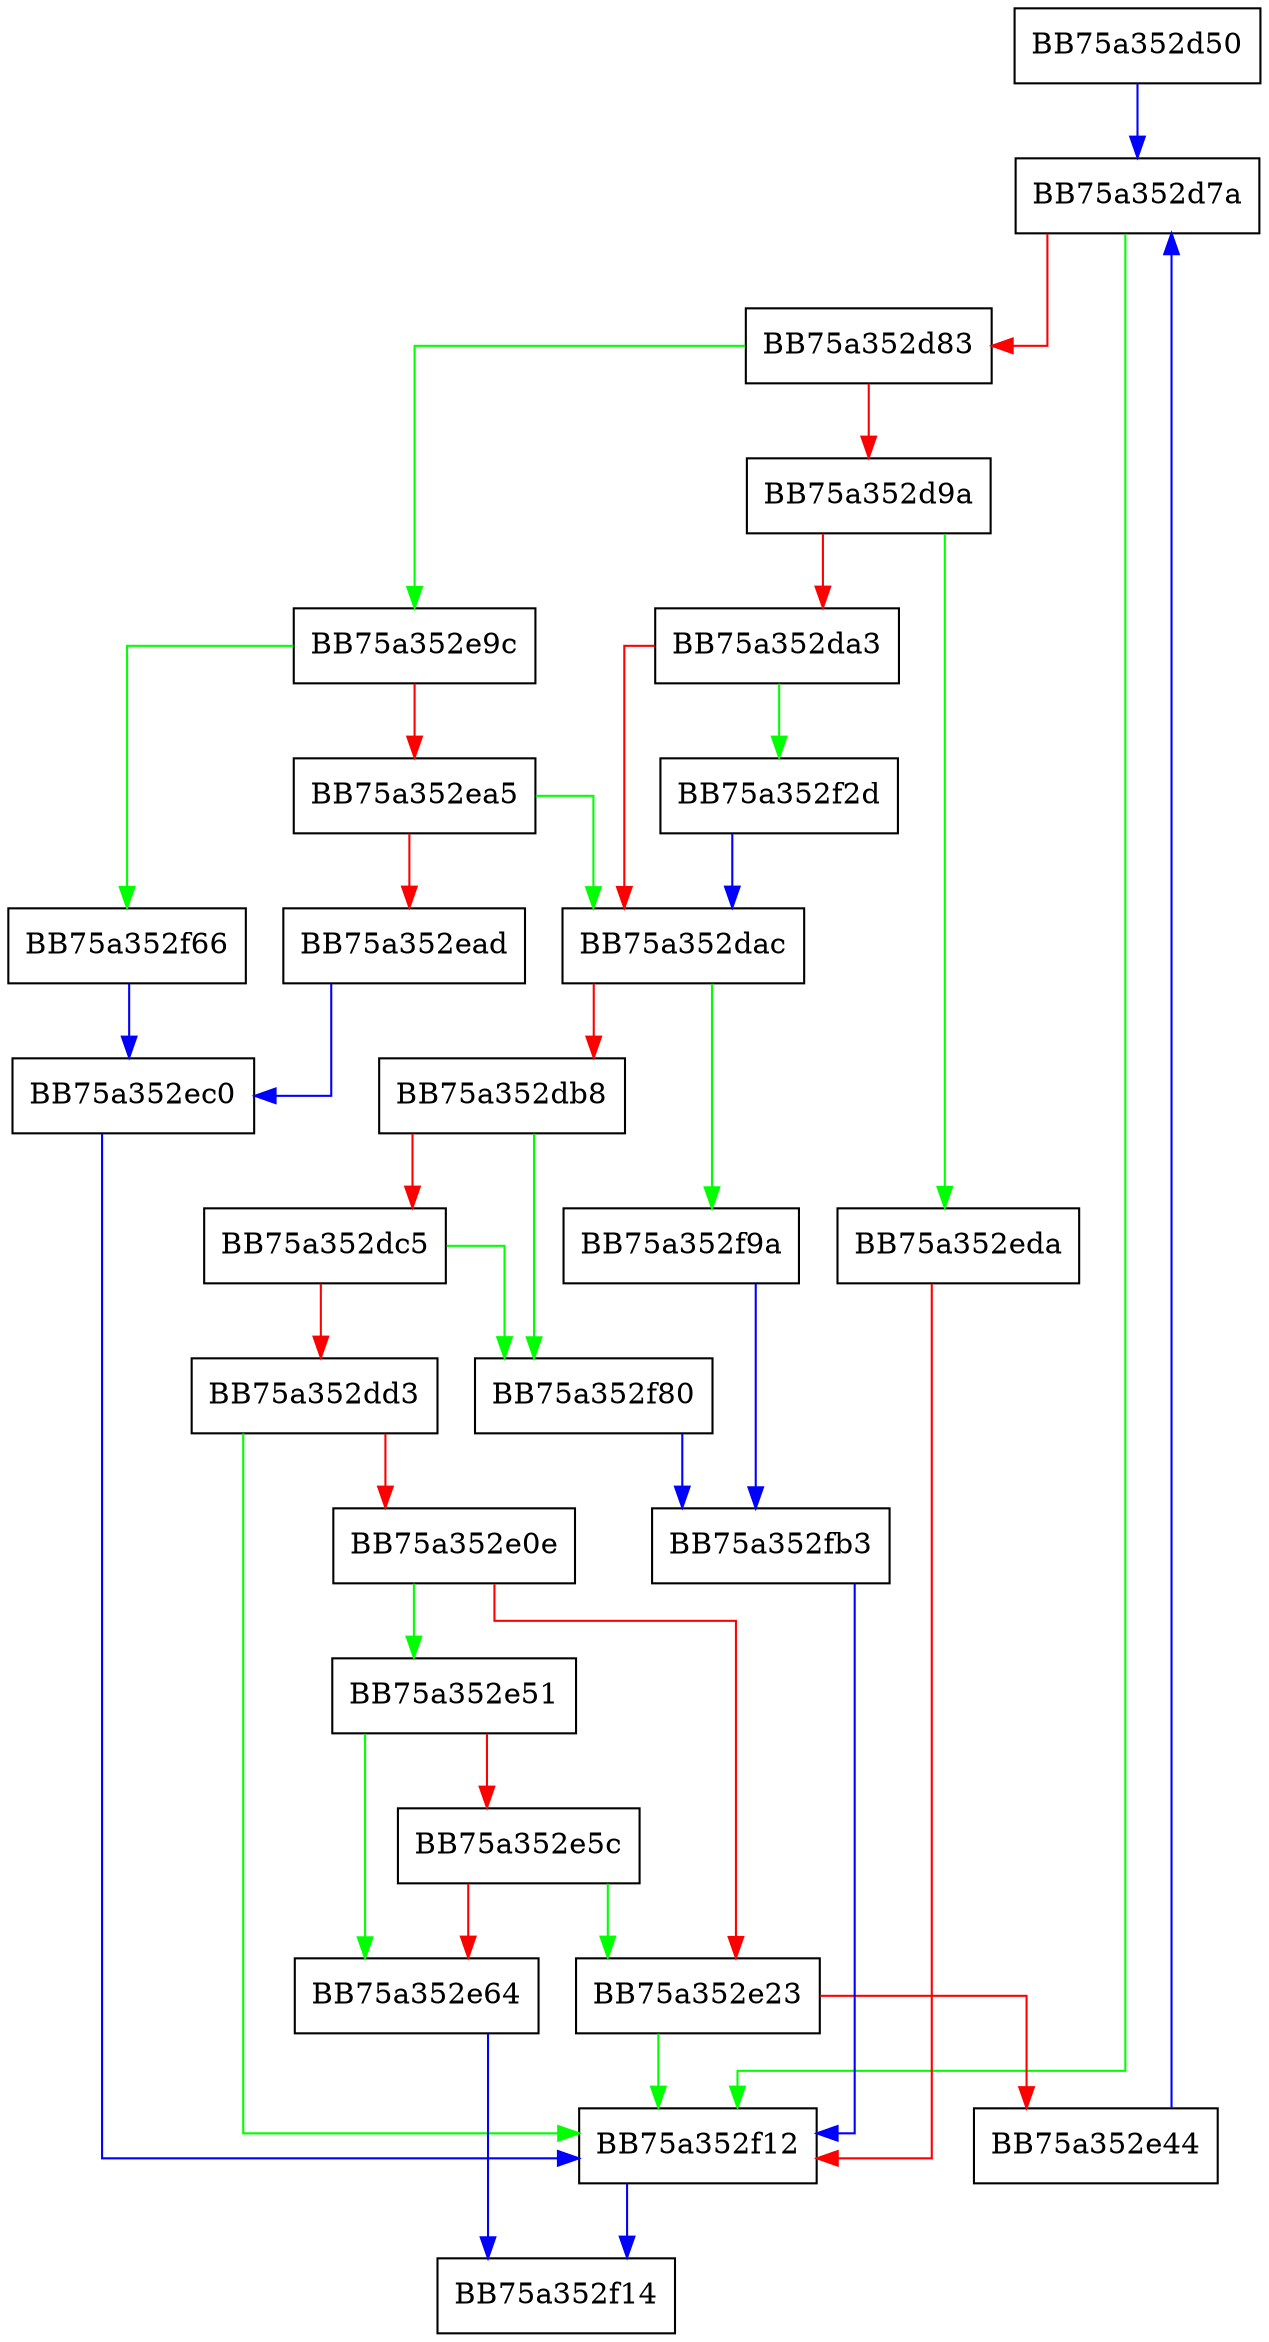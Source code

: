 digraph _validate_dtrees32 {
  node [shape="box"];
  graph [splines=ortho];
  BB75a352d50 -> BB75a352d7a [color="blue"];
  BB75a352d7a -> BB75a352f12 [color="green"];
  BB75a352d7a -> BB75a352d83 [color="red"];
  BB75a352d83 -> BB75a352e9c [color="green"];
  BB75a352d83 -> BB75a352d9a [color="red"];
  BB75a352d9a -> BB75a352eda [color="green"];
  BB75a352d9a -> BB75a352da3 [color="red"];
  BB75a352da3 -> BB75a352f2d [color="green"];
  BB75a352da3 -> BB75a352dac [color="red"];
  BB75a352dac -> BB75a352f9a [color="green"];
  BB75a352dac -> BB75a352db8 [color="red"];
  BB75a352db8 -> BB75a352f80 [color="green"];
  BB75a352db8 -> BB75a352dc5 [color="red"];
  BB75a352dc5 -> BB75a352f80 [color="green"];
  BB75a352dc5 -> BB75a352dd3 [color="red"];
  BB75a352dd3 -> BB75a352f12 [color="green"];
  BB75a352dd3 -> BB75a352e0e [color="red"];
  BB75a352e0e -> BB75a352e51 [color="green"];
  BB75a352e0e -> BB75a352e23 [color="red"];
  BB75a352e23 -> BB75a352f12 [color="green"];
  BB75a352e23 -> BB75a352e44 [color="red"];
  BB75a352e44 -> BB75a352d7a [color="blue"];
  BB75a352e51 -> BB75a352e64 [color="green"];
  BB75a352e51 -> BB75a352e5c [color="red"];
  BB75a352e5c -> BB75a352e23 [color="green"];
  BB75a352e5c -> BB75a352e64 [color="red"];
  BB75a352e64 -> BB75a352f14 [color="blue"];
  BB75a352e9c -> BB75a352f66 [color="green"];
  BB75a352e9c -> BB75a352ea5 [color="red"];
  BB75a352ea5 -> BB75a352dac [color="green"];
  BB75a352ea5 -> BB75a352ead [color="red"];
  BB75a352ead -> BB75a352ec0 [color="blue"];
  BB75a352ec0 -> BB75a352f12 [color="blue"];
  BB75a352eda -> BB75a352f12 [color="red"];
  BB75a352f12 -> BB75a352f14 [color="blue"];
  BB75a352f2d -> BB75a352dac [color="blue"];
  BB75a352f66 -> BB75a352ec0 [color="blue"];
  BB75a352f80 -> BB75a352fb3 [color="blue"];
  BB75a352f9a -> BB75a352fb3 [color="blue"];
  BB75a352fb3 -> BB75a352f12 [color="blue"];
}
